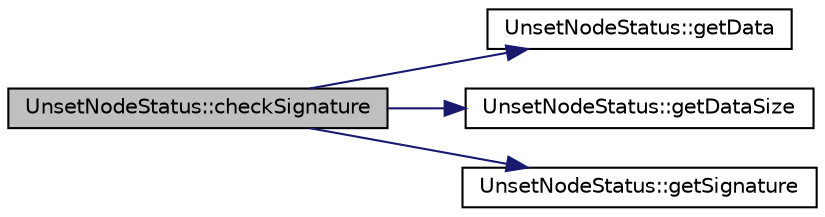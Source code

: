 digraph "UnsetNodeStatus::checkSignature"
{
  edge [fontname="Helvetica",fontsize="10",labelfontname="Helvetica",labelfontsize="10"];
  node [fontname="Helvetica",fontsize="10",shape=record];
  rankdir="LR";
  Node0 [label="UnsetNodeStatus::checkSignature",height=0.2,width=0.4,color="black", fillcolor="grey75", style="filled", fontcolor="black"];
  Node0 -> Node1 [color="midnightblue",fontsize="10",style="solid",fontname="Helvetica"];
  Node1 [label="UnsetNodeStatus::getData",height=0.2,width=0.4,color="black", fillcolor="white", style="filled",URL="$class_unset_node_status.html#a6382b1be787bf901e0da086fb16a85f1",tooltip="Get pointer to command data structure. "];
  Node0 -> Node2 [color="midnightblue",fontsize="10",style="solid",fontname="Helvetica"];
  Node2 [label="UnsetNodeStatus::getDataSize",height=0.2,width=0.4,color="black", fillcolor="white", style="filled",URL="$class_unset_node_status.html#a001184238074753cab7f2be6bad28ca7",tooltip="Get data struct size. Without signature. "];
  Node0 -> Node3 [color="midnightblue",fontsize="10",style="solid",fontname="Helvetica"];
  Node3 [label="UnsetNodeStatus::getSignature",height=0.2,width=0.4,color="black", fillcolor="white", style="filled",URL="$class_unset_node_status.html#a2843b618449f3d52e05634eb4bfe5721",tooltip="Get pointer to signature data. "];
}
